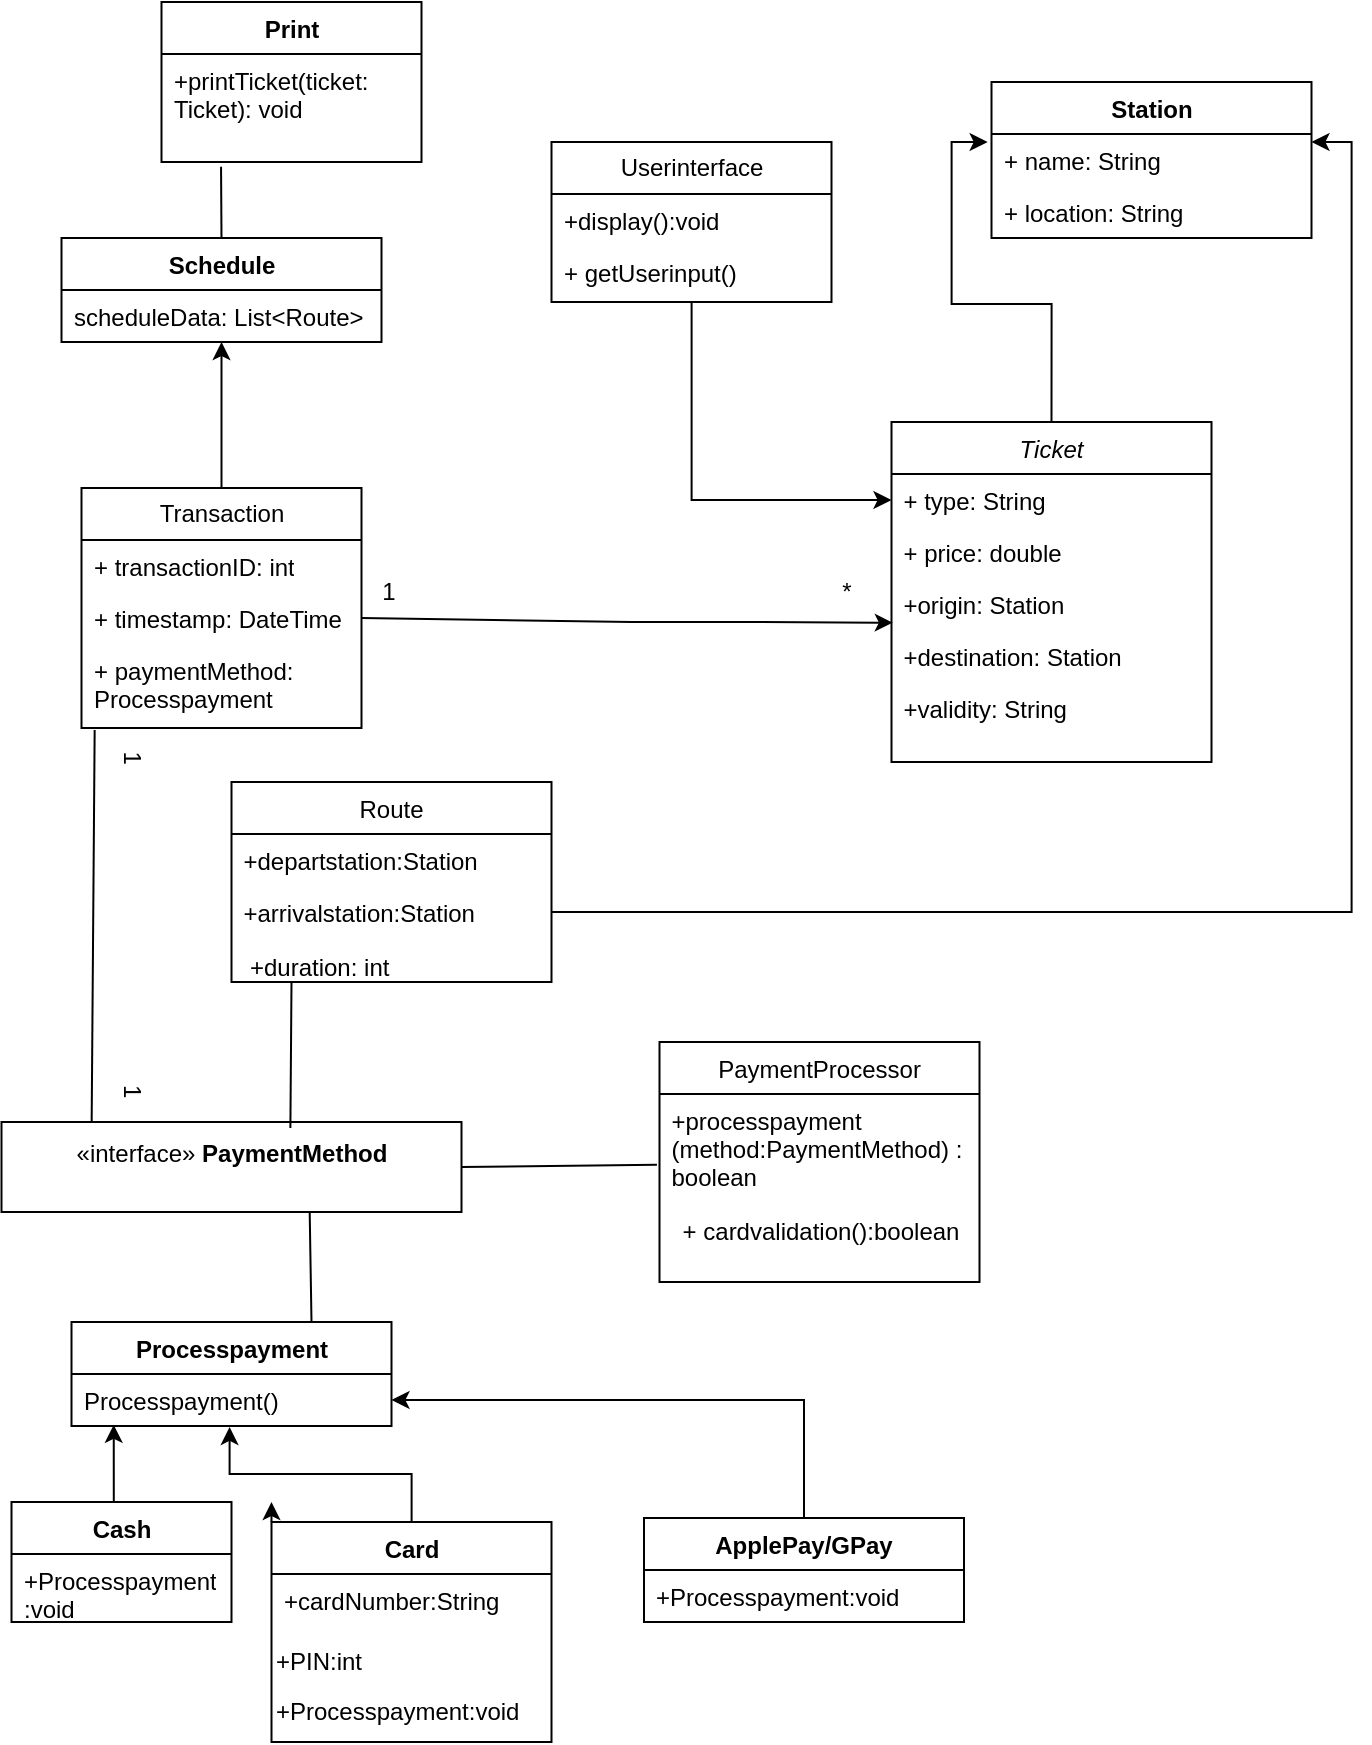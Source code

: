 <mxfile version="26.2.14">
  <diagram id="C5RBs43oDa-KdzZeNtuy" name="Page-1">
    <mxGraphModel grid="1" page="1" gridSize="10" guides="1" tooltips="1" connect="1" arrows="1" fold="1" pageScale="1" pageWidth="827" pageHeight="1169" math="0" shadow="0">
      <root>
        <mxCell id="WIyWlLk6GJQsqaUBKTNV-0" />
        <mxCell id="WIyWlLk6GJQsqaUBKTNV-1" parent="WIyWlLk6GJQsqaUBKTNV-0" />
        <mxCell id="evFqhfuFVefq4SNqm7sk-22" style="rounded=0;orthogonalLoop=1;jettySize=auto;html=1;exitX=0.5;exitY=0;exitDx=0;exitDy=0;entryX=-0.012;entryY=0.154;entryDx=0;entryDy=0;entryPerimeter=0;edgeStyle=orthogonalEdgeStyle;" edge="1" parent="WIyWlLk6GJQsqaUBKTNV-1" source="zkfFHV4jXpPFQw0GAbJ--0" target="evFqhfuFVefq4SNqm7sk-8">
          <mxGeometry relative="1" as="geometry">
            <mxPoint x="373.75" y="50" as="targetPoint" />
          </mxGeometry>
        </mxCell>
        <mxCell id="zkfFHV4jXpPFQw0GAbJ--0" value="Ticket" style="swimlane;fontStyle=2;align=center;verticalAlign=top;childLayout=stackLayout;horizontal=1;startSize=26;horizontalStack=0;resizeParent=1;resizeLast=0;collapsible=1;marginBottom=0;rounded=0;shadow=0;strokeWidth=1;" vertex="1" parent="WIyWlLk6GJQsqaUBKTNV-1">
          <mxGeometry x="523.75" y="180" width="160" height="170" as="geometry">
            <mxRectangle x="220" y="120" width="160" height="26" as="alternateBounds" />
          </mxGeometry>
        </mxCell>
        <mxCell id="zkfFHV4jXpPFQw0GAbJ--1" value="+ type: String" style="text;align=left;verticalAlign=top;spacingLeft=4;spacingRight=4;overflow=hidden;rotatable=0;points=[[0,0.5],[1,0.5]];portConstraint=eastwest;" vertex="1" parent="zkfFHV4jXpPFQw0GAbJ--0">
          <mxGeometry y="26" width="160" height="26" as="geometry" />
        </mxCell>
        <mxCell id="zkfFHV4jXpPFQw0GAbJ--2" value="+ price: double" style="text;align=left;verticalAlign=top;spacingLeft=4;spacingRight=4;overflow=hidden;rotatable=0;points=[[0,0.5],[1,0.5]];portConstraint=eastwest;rounded=0;shadow=0;html=0;" vertex="1" parent="zkfFHV4jXpPFQw0GAbJ--0">
          <mxGeometry y="52" width="160" height="26" as="geometry" />
        </mxCell>
        <mxCell id="zkfFHV4jXpPFQw0GAbJ--3" value="+origin: Station" style="text;align=left;verticalAlign=top;spacingLeft=4;spacingRight=4;overflow=hidden;rotatable=0;points=[[0,0.5],[1,0.5]];portConstraint=eastwest;rounded=0;shadow=0;html=0;" vertex="1" parent="zkfFHV4jXpPFQw0GAbJ--0">
          <mxGeometry y="78" width="160" height="26" as="geometry" />
        </mxCell>
        <mxCell id="zkfFHV4jXpPFQw0GAbJ--5" value="+destination: Station&#xa;&#xa;validity : String&#xa;" style="text;align=left;verticalAlign=top;spacingLeft=4;spacingRight=4;overflow=hidden;rotatable=0;points=[[0,0.5],[1,0.5]];portConstraint=eastwest;" vertex="1" parent="zkfFHV4jXpPFQw0GAbJ--0">
          <mxGeometry y="104" width="160" height="26" as="geometry" />
        </mxCell>
        <mxCell id="evFqhfuFVefq4SNqm7sk-6" value="+validity: String" style="text;align=left;verticalAlign=top;spacingLeft=4;spacingRight=4;overflow=hidden;rotatable=0;points=[[0,0.5],[1,0.5]];portConstraint=eastwest;" vertex="1" parent="zkfFHV4jXpPFQw0GAbJ--0">
          <mxGeometry y="130" width="160" height="26" as="geometry" />
        </mxCell>
        <mxCell id="zkfFHV4jXpPFQw0GAbJ--6" value="Route" style="swimlane;fontStyle=0;align=center;verticalAlign=top;childLayout=stackLayout;horizontal=1;startSize=26;horizontalStack=0;resizeParent=1;resizeLast=0;collapsible=1;marginBottom=0;rounded=0;shadow=0;strokeWidth=1;" vertex="1" parent="WIyWlLk6GJQsqaUBKTNV-1">
          <mxGeometry x="193.75" y="360" width="160" height="100" as="geometry">
            <mxRectangle x="130" y="380" width="160" height="26" as="alternateBounds" />
          </mxGeometry>
        </mxCell>
        <mxCell id="zkfFHV4jXpPFQw0GAbJ--7" value="+departstation:Station" style="text;align=left;verticalAlign=top;spacingLeft=4;spacingRight=4;overflow=hidden;rotatable=0;points=[[0,0.5],[1,0.5]];portConstraint=eastwest;" vertex="1" parent="zkfFHV4jXpPFQw0GAbJ--6">
          <mxGeometry y="26" width="160" height="26" as="geometry" />
        </mxCell>
        <mxCell id="zkfFHV4jXpPFQw0GAbJ--8" value="+arrivalstation:Station&#xa;&#xa;" style="text;align=left;verticalAlign=top;spacingLeft=4;spacingRight=4;overflow=hidden;rotatable=0;points=[[0,0.5],[1,0.5]];portConstraint=eastwest;rounded=0;shadow=0;html=0;" vertex="1" parent="zkfFHV4jXpPFQw0GAbJ--6">
          <mxGeometry y="52" width="160" height="26" as="geometry" />
        </mxCell>
        <mxCell id="zkfFHV4jXpPFQw0GAbJ--17" value="PaymentProcessor" style="swimlane;fontStyle=0;align=center;verticalAlign=top;childLayout=stackLayout;horizontal=1;startSize=26;horizontalStack=0;resizeParent=1;resizeLast=0;collapsible=1;marginBottom=0;rounded=0;shadow=0;strokeWidth=1;" vertex="1" parent="WIyWlLk6GJQsqaUBKTNV-1">
          <mxGeometry x="407.75" y="490" width="160" height="120" as="geometry">
            <mxRectangle x="550" y="140" width="160" height="26" as="alternateBounds" />
          </mxGeometry>
        </mxCell>
        <mxCell id="zkfFHV4jXpPFQw0GAbJ--18" value="+processpayment&#xa;(method:PaymentMethod) :&#xa;boolean&#xa;&#xa;" style="text;align=left;verticalAlign=top;spacingLeft=4;spacingRight=4;overflow=hidden;rotatable=0;points=[[0,0.5],[1,0.5]];portConstraint=eastwest;" vertex="1" parent="zkfFHV4jXpPFQw0GAbJ--17">
          <mxGeometry y="26" width="160" height="54" as="geometry" />
        </mxCell>
        <mxCell id="evFqhfuFVefq4SNqm7sk-40" value="&lt;span style=&quot;text-align: left;&quot;&gt;+ cardvalidation():boolean&lt;/span&gt;" style="text;html=1;align=center;verticalAlign=middle;resizable=0;points=[];autosize=1;strokeColor=none;fillColor=none;" vertex="1" parent="zkfFHV4jXpPFQw0GAbJ--17">
          <mxGeometry y="80" width="160" height="30" as="geometry" />
        </mxCell>
        <mxCell id="evFqhfuFVefq4SNqm7sk-61" style="edgeStyle=orthogonalEdgeStyle;rounded=0;orthogonalLoop=1;jettySize=auto;html=1;" edge="1" parent="WIyWlLk6GJQsqaUBKTNV-1" source="evFqhfuFVefq4SNqm7sk-0" target="evFqhfuFVefq4SNqm7sk-62">
          <mxGeometry relative="1" as="geometry">
            <mxPoint x="188.75" y="170" as="targetPoint" />
          </mxGeometry>
        </mxCell>
        <mxCell id="evFqhfuFVefq4SNqm7sk-0" value="Transaction" style="swimlane;fontStyle=0;childLayout=stackLayout;horizontal=1;startSize=26;fillColor=none;horizontalStack=0;resizeParent=1;resizeParentMax=0;resizeLast=0;collapsible=1;marginBottom=0;whiteSpace=wrap;html=1;" vertex="1" parent="WIyWlLk6GJQsqaUBKTNV-1">
          <mxGeometry x="118.75" y="213" width="140" height="120" as="geometry" />
        </mxCell>
        <mxCell id="evFqhfuFVefq4SNqm7sk-1" value="+ transactionID&lt;span style=&quot;background-color: transparent; color: light-dark(rgb(0, 0, 0), rgb(255, 255, 255));&quot;&gt;: int&lt;/span&gt;" style="text;strokeColor=none;fillColor=none;align=left;verticalAlign=top;spacingLeft=4;spacingRight=4;overflow=hidden;rotatable=0;points=[[0,0.5],[1,0.5]];portConstraint=eastwest;whiteSpace=wrap;html=1;" vertex="1" parent="evFqhfuFVefq4SNqm7sk-0">
          <mxGeometry y="26" width="140" height="26" as="geometry" />
        </mxCell>
        <mxCell id="evFqhfuFVefq4SNqm7sk-2" value="+ timestamp: DateTime" style="text;strokeColor=none;fillColor=none;align=left;verticalAlign=top;spacingLeft=4;spacingRight=4;overflow=hidden;rotatable=0;points=[[0,0.5],[1,0.5]];portConstraint=eastwest;whiteSpace=wrap;html=1;" vertex="1" parent="evFqhfuFVefq4SNqm7sk-0">
          <mxGeometry y="52" width="140" height="26" as="geometry" />
        </mxCell>
        <mxCell id="evFqhfuFVefq4SNqm7sk-3" value="+ paymentMethod&lt;span style=&quot;background-color: transparent; color: light-dark(rgb(0, 0, 0), rgb(255, 255, 255));&quot;&gt;: Processpayment&lt;/span&gt;" style="text;strokeColor=none;fillColor=none;align=left;verticalAlign=top;spacingLeft=4;spacingRight=4;overflow=hidden;rotatable=0;points=[[0,0.5],[1,0.5]];portConstraint=eastwest;whiteSpace=wrap;html=1;" vertex="1" parent="evFqhfuFVefq4SNqm7sk-0">
          <mxGeometry y="78" width="140" height="42" as="geometry" />
        </mxCell>
        <mxCell id="evFqhfuFVefq4SNqm7sk-5" value="" style="endArrow=classic;html=1;rounded=0;exitX=1;exitY=0.5;exitDx=0;exitDy=0;entryX=0.004;entryY=0.86;entryDx=0;entryDy=0;entryPerimeter=0;" edge="1" parent="WIyWlLk6GJQsqaUBKTNV-1" source="evFqhfuFVefq4SNqm7sk-2" target="zkfFHV4jXpPFQw0GAbJ--3">
          <mxGeometry width="50" height="50" relative="1" as="geometry">
            <mxPoint x="193.75" y="210" as="sourcePoint" />
            <mxPoint x="523.75" y="240" as="targetPoint" />
            <Array as="points">
              <mxPoint x="393.75" y="280" />
              <mxPoint x="453.75" y="280" />
            </Array>
          </mxGeometry>
        </mxCell>
        <mxCell id="evFqhfuFVefq4SNqm7sk-7" value="Station" style="swimlane;fontStyle=1;align=center;verticalAlign=top;childLayout=stackLayout;horizontal=1;startSize=26;horizontalStack=0;resizeParent=1;resizeParentMax=0;resizeLast=0;collapsible=1;marginBottom=0;whiteSpace=wrap;html=1;" vertex="1" parent="WIyWlLk6GJQsqaUBKTNV-1">
          <mxGeometry x="573.75" y="10" width="160" height="78" as="geometry" />
        </mxCell>
        <mxCell id="evFqhfuFVefq4SNqm7sk-8" value="+ name: String&lt;div&gt;&lt;br&gt;&lt;/div&gt;&lt;div&gt;&amp;nbsp;&lt;/div&gt;&lt;div&gt;&lt;br&gt;&lt;/div&gt;" style="text;strokeColor=none;fillColor=none;align=left;verticalAlign=top;spacingLeft=4;spacingRight=4;overflow=hidden;rotatable=0;points=[[0,0.5],[1,0.5]];portConstraint=eastwest;whiteSpace=wrap;html=1;" vertex="1" parent="evFqhfuFVefq4SNqm7sk-7">
          <mxGeometry y="26" width="160" height="26" as="geometry" />
        </mxCell>
        <mxCell id="evFqhfuFVefq4SNqm7sk-10" value="+ location: String" style="text;strokeColor=none;fillColor=none;align=left;verticalAlign=top;spacingLeft=4;spacingRight=4;overflow=hidden;rotatable=0;points=[[0,0.5],[1,0.5]];portConstraint=eastwest;whiteSpace=wrap;html=1;" vertex="1" parent="evFqhfuFVefq4SNqm7sk-7">
          <mxGeometry y="52" width="160" height="26" as="geometry" />
        </mxCell>
        <mxCell id="evFqhfuFVefq4SNqm7sk-16" value="«interface»&amp;nbsp;&lt;b&gt;PaymentMethod&lt;/b&gt;&lt;div&gt;&lt;br&gt;&lt;/div&gt;" style="html=1;whiteSpace=wrap;" vertex="1" parent="WIyWlLk6GJQsqaUBKTNV-1">
          <mxGeometry x="78.75" y="530" width="230" height="45" as="geometry" />
        </mxCell>
        <mxCell id="evFqhfuFVefq4SNqm7sk-19" value="&amp;nbsp; &amp;nbsp; &amp;nbsp; &amp;nbsp; +duration: int" style="text;html=1;align=center;verticalAlign=middle;resizable=0;points=[];autosize=1;strokeColor=none;fillColor=none;" vertex="1" parent="WIyWlLk6GJQsqaUBKTNV-1">
          <mxGeometry x="163.75" y="438" width="120" height="30" as="geometry" />
        </mxCell>
        <mxCell id="evFqhfuFVefq4SNqm7sk-32" style="edgeStyle=orthogonalEdgeStyle;rounded=0;orthogonalLoop=1;jettySize=auto;html=1;entryX=0;entryY=0.5;entryDx=0;entryDy=0;" edge="1" parent="WIyWlLk6GJQsqaUBKTNV-1" source="evFqhfuFVefq4SNqm7sk-28" target="zkfFHV4jXpPFQw0GAbJ--1">
          <mxGeometry relative="1" as="geometry">
            <mxPoint x="423.75" y="200" as="targetPoint" />
          </mxGeometry>
        </mxCell>
        <mxCell id="evFqhfuFVefq4SNqm7sk-28" value="Userinterface" style="swimlane;fontStyle=0;childLayout=stackLayout;horizontal=1;startSize=26;fillColor=none;horizontalStack=0;resizeParent=1;resizeParentMax=0;resizeLast=0;collapsible=1;marginBottom=0;whiteSpace=wrap;html=1;" vertex="1" parent="WIyWlLk6GJQsqaUBKTNV-1">
          <mxGeometry x="353.75" y="40" width="140" height="80" as="geometry" />
        </mxCell>
        <mxCell id="evFqhfuFVefq4SNqm7sk-29" value="+display():void" style="text;strokeColor=none;fillColor=none;align=left;verticalAlign=top;spacingLeft=4;spacingRight=4;overflow=hidden;rotatable=0;points=[[0,0.5],[1,0.5]];portConstraint=eastwest;whiteSpace=wrap;html=1;" vertex="1" parent="evFqhfuFVefq4SNqm7sk-28">
          <mxGeometry y="26" width="140" height="26" as="geometry" />
        </mxCell>
        <mxCell id="evFqhfuFVefq4SNqm7sk-30" value="+ getUserinput()" style="text;strokeColor=none;fillColor=none;align=left;verticalAlign=top;spacingLeft=4;spacingRight=4;overflow=hidden;rotatable=0;points=[[0,0.5],[1,0.5]];portConstraint=eastwest;whiteSpace=wrap;html=1;" vertex="1" parent="evFqhfuFVefq4SNqm7sk-28">
          <mxGeometry y="52" width="140" height="28" as="geometry" />
        </mxCell>
        <mxCell id="evFqhfuFVefq4SNqm7sk-34" value="Processpayment" style="swimlane;fontStyle=1;align=center;verticalAlign=top;childLayout=stackLayout;horizontal=1;startSize=26;horizontalStack=0;resizeParent=1;resizeParentMax=0;resizeLast=0;collapsible=1;marginBottom=0;whiteSpace=wrap;html=1;" vertex="1" parent="WIyWlLk6GJQsqaUBKTNV-1">
          <mxGeometry x="113.75" y="630" width="160" height="52" as="geometry" />
        </mxCell>
        <mxCell id="evFqhfuFVefq4SNqm7sk-35" value="Processpayment()" style="text;strokeColor=none;fillColor=none;align=left;verticalAlign=top;spacingLeft=4;spacingRight=4;overflow=hidden;rotatable=0;points=[[0,0.5],[1,0.5]];portConstraint=eastwest;whiteSpace=wrap;html=1;" vertex="1" parent="evFqhfuFVefq4SNqm7sk-34">
          <mxGeometry y="26" width="160" height="26" as="geometry" />
        </mxCell>
        <mxCell id="evFqhfuFVefq4SNqm7sk-42" value="Cash" style="swimlane;fontStyle=1;align=center;verticalAlign=top;childLayout=stackLayout;horizontal=1;startSize=26;horizontalStack=0;resizeParent=1;resizeParentMax=0;resizeLast=0;collapsible=1;marginBottom=0;whiteSpace=wrap;html=1;" vertex="1" parent="WIyWlLk6GJQsqaUBKTNV-1">
          <mxGeometry x="83.75" y="720" width="110" height="60" as="geometry" />
        </mxCell>
        <mxCell id="evFqhfuFVefq4SNqm7sk-43" value="+Processpayment&lt;div&gt;:void&lt;/div&gt;" style="text;strokeColor=none;fillColor=none;align=left;verticalAlign=top;spacingLeft=4;spacingRight=4;overflow=hidden;rotatable=0;points=[[0,0.5],[1,0.5]];portConstraint=eastwest;whiteSpace=wrap;html=1;" vertex="1" parent="evFqhfuFVefq4SNqm7sk-42">
          <mxGeometry y="26" width="110" height="34" as="geometry" />
        </mxCell>
        <mxCell id="evFqhfuFVefq4SNqm7sk-83" style="edgeStyle=orthogonalEdgeStyle;rounded=0;orthogonalLoop=1;jettySize=auto;html=1;exitX=0;exitY=0;exitDx=0;exitDy=0;" edge="1" parent="WIyWlLk6GJQsqaUBKTNV-1" source="evFqhfuFVefq4SNqm7sk-50">
          <mxGeometry relative="1" as="geometry">
            <mxPoint x="213.737" y="720" as="targetPoint" />
          </mxGeometry>
        </mxCell>
        <mxCell id="evFqhfuFVefq4SNqm7sk-50" value="Card" style="swimlane;fontStyle=1;align=center;verticalAlign=top;childLayout=stackLayout;horizontal=1;startSize=26;horizontalStack=0;resizeParent=1;resizeParentMax=0;resizeLast=0;collapsible=1;marginBottom=0;whiteSpace=wrap;html=1;" vertex="1" parent="WIyWlLk6GJQsqaUBKTNV-1">
          <mxGeometry x="213.75" y="730" width="140" height="110" as="geometry" />
        </mxCell>
        <mxCell id="evFqhfuFVefq4SNqm7sk-51" value="+cardNumber:String&lt;span style=&quot;background-color: transparent; color: light-dark(rgb(0, 0, 0), rgb(255, 255, 255));&quot;&gt;&amp;nbsp;&lt;/span&gt;&lt;div&gt;&lt;br&gt;&lt;/div&gt;" style="text;strokeColor=none;fillColor=none;align=left;verticalAlign=top;spacingLeft=4;spacingRight=4;overflow=hidden;rotatable=0;points=[[0,0.5],[1,0.5]];portConstraint=eastwest;whiteSpace=wrap;html=1;" vertex="1" parent="evFqhfuFVefq4SNqm7sk-50">
          <mxGeometry y="26" width="140" height="34" as="geometry" />
        </mxCell>
        <mxCell id="evFqhfuFVefq4SNqm7sk-84" value="&lt;div&gt;+PIN:int&lt;/div&gt;" style="text;html=1;align=left;verticalAlign=middle;whiteSpace=wrap;rounded=0;" vertex="1" parent="evFqhfuFVefq4SNqm7sk-50">
          <mxGeometry y="60" width="140" height="20" as="geometry" />
        </mxCell>
        <mxCell id="evFqhfuFVefq4SNqm7sk-87" value="+Processpayment:void" style="text;html=1;align=left;verticalAlign=middle;whiteSpace=wrap;rounded=0;" vertex="1" parent="evFqhfuFVefq4SNqm7sk-50">
          <mxGeometry y="80" width="140" height="30" as="geometry" />
        </mxCell>
        <mxCell id="evFqhfuFVefq4SNqm7sk-60" style="edgeStyle=orthogonalEdgeStyle;rounded=0;orthogonalLoop=1;jettySize=auto;html=1;entryX=1;entryY=0.5;entryDx=0;entryDy=0;" edge="1" parent="WIyWlLk6GJQsqaUBKTNV-1" source="evFqhfuFVefq4SNqm7sk-54" target="evFqhfuFVefq4SNqm7sk-35">
          <mxGeometry relative="1" as="geometry">
            <mxPoint x="423.75" y="670" as="targetPoint" />
          </mxGeometry>
        </mxCell>
        <mxCell id="evFqhfuFVefq4SNqm7sk-54" value="ApplePay/GPay" style="swimlane;fontStyle=1;align=center;verticalAlign=top;childLayout=stackLayout;horizontal=1;startSize=26;horizontalStack=0;resizeParent=1;resizeParentMax=0;resizeLast=0;collapsible=1;marginBottom=0;whiteSpace=wrap;html=1;" vertex="1" parent="WIyWlLk6GJQsqaUBKTNV-1">
          <mxGeometry x="400" y="728" width="160" height="52" as="geometry" />
        </mxCell>
        <mxCell id="evFqhfuFVefq4SNqm7sk-55" value="+Processpayment:void" style="text;strokeColor=none;fillColor=none;align=left;verticalAlign=top;spacingLeft=4;spacingRight=4;overflow=hidden;rotatable=0;points=[[0,0.5],[1,0.5]];portConstraint=eastwest;whiteSpace=wrap;html=1;" vertex="1" parent="evFqhfuFVefq4SNqm7sk-54">
          <mxGeometry y="26" width="160" height="26" as="geometry" />
        </mxCell>
        <mxCell id="evFqhfuFVefq4SNqm7sk-58" style="edgeStyle=orthogonalEdgeStyle;rounded=0;orthogonalLoop=1;jettySize=auto;html=1;exitX=0.5;exitY=0;exitDx=0;exitDy=0;entryX=0.132;entryY=0.978;entryDx=0;entryDy=0;entryPerimeter=0;" edge="1" parent="WIyWlLk6GJQsqaUBKTNV-1" source="evFqhfuFVefq4SNqm7sk-42" target="evFqhfuFVefq4SNqm7sk-35">
          <mxGeometry relative="1" as="geometry" />
        </mxCell>
        <mxCell id="evFqhfuFVefq4SNqm7sk-59" style="edgeStyle=orthogonalEdgeStyle;rounded=0;orthogonalLoop=1;jettySize=auto;html=1;entryX=0.494;entryY=1.018;entryDx=0;entryDy=0;entryPerimeter=0;" edge="1" parent="WIyWlLk6GJQsqaUBKTNV-1" source="evFqhfuFVefq4SNqm7sk-50" target="evFqhfuFVefq4SNqm7sk-35">
          <mxGeometry relative="1" as="geometry" />
        </mxCell>
        <mxCell id="evFqhfuFVefq4SNqm7sk-62" value="Schedule" style="swimlane;fontStyle=1;align=center;verticalAlign=top;childLayout=stackLayout;horizontal=1;startSize=26;horizontalStack=0;resizeParent=1;resizeParentMax=0;resizeLast=0;collapsible=1;marginBottom=0;whiteSpace=wrap;html=1;" vertex="1" parent="WIyWlLk6GJQsqaUBKTNV-1">
          <mxGeometry x="108.75" y="88" width="160" height="52" as="geometry" />
        </mxCell>
        <mxCell id="evFqhfuFVefq4SNqm7sk-63" value="scheduleData: List&amp;lt;Route&amp;gt;" style="text;strokeColor=none;fillColor=none;align=left;verticalAlign=top;spacingLeft=4;spacingRight=4;overflow=hidden;rotatable=0;points=[[0,0.5],[1,0.5]];portConstraint=eastwest;whiteSpace=wrap;html=1;" vertex="1" parent="evFqhfuFVefq4SNqm7sk-62">
          <mxGeometry y="26" width="160" height="26" as="geometry" />
        </mxCell>
        <mxCell id="evFqhfuFVefq4SNqm7sk-66" value="" style="endArrow=none;html=1;rounded=0;entryX=0.67;entryY=1.002;entryDx=0;entryDy=0;entryPerimeter=0;exitX=0.75;exitY=0;exitDx=0;exitDy=0;" edge="1" parent="WIyWlLk6GJQsqaUBKTNV-1" source="evFqhfuFVefq4SNqm7sk-34" target="evFqhfuFVefq4SNqm7sk-16">
          <mxGeometry width="50" height="50" relative="1" as="geometry">
            <mxPoint x="593.75" y="440" as="sourcePoint" />
            <mxPoint x="643.75" y="390" as="targetPoint" />
            <Array as="points" />
          </mxGeometry>
        </mxCell>
        <mxCell id="evFqhfuFVefq4SNqm7sk-67" value="" style="endArrow=none;html=1;rounded=0;exitX=1;exitY=0.5;exitDx=0;exitDy=0;entryX=-0.008;entryY=0.655;entryDx=0;entryDy=0;entryPerimeter=0;" edge="1" parent="WIyWlLk6GJQsqaUBKTNV-1" source="evFqhfuFVefq4SNqm7sk-16" target="zkfFHV4jXpPFQw0GAbJ--18">
          <mxGeometry width="50" height="50" relative="1" as="geometry">
            <mxPoint x="593.75" y="440" as="sourcePoint" />
            <mxPoint x="403.75" y="553" as="targetPoint" />
            <Array as="points" />
          </mxGeometry>
        </mxCell>
        <mxCell id="evFqhfuFVefq4SNqm7sk-68" value="" style="endArrow=none;html=1;rounded=0;entryX=0.047;entryY=1.025;entryDx=0;entryDy=0;entryPerimeter=0;exitX=0.196;exitY=0;exitDx=0;exitDy=0;exitPerimeter=0;" edge="1" parent="WIyWlLk6GJQsqaUBKTNV-1" source="evFqhfuFVefq4SNqm7sk-16" target="evFqhfuFVefq4SNqm7sk-3">
          <mxGeometry width="50" height="50" relative="1" as="geometry">
            <mxPoint x="103.75" y="440" as="sourcePoint" />
            <mxPoint x="153.75" y="390" as="targetPoint" />
          </mxGeometry>
        </mxCell>
        <mxCell id="evFqhfuFVefq4SNqm7sk-70" value="" style="endArrow=none;html=1;rounded=0;exitX=0.628;exitY=0.067;exitDx=0;exitDy=0;exitPerimeter=0;" edge="1" parent="WIyWlLk6GJQsqaUBKTNV-1" source="evFqhfuFVefq4SNqm7sk-16">
          <mxGeometry width="50" height="50" relative="1" as="geometry">
            <mxPoint x="223.75" y="510" as="sourcePoint" />
            <mxPoint x="223.75" y="460" as="targetPoint" />
          </mxGeometry>
        </mxCell>
        <mxCell id="evFqhfuFVefq4SNqm7sk-71" value="Print" style="swimlane;fontStyle=1;align=center;verticalAlign=top;childLayout=stackLayout;horizontal=1;startSize=26;horizontalStack=0;resizeParent=1;resizeParentMax=0;resizeLast=0;collapsible=1;marginBottom=0;whiteSpace=wrap;html=1;" vertex="1" parent="WIyWlLk6GJQsqaUBKTNV-1">
          <mxGeometry x="158.75" y="-30" width="130" height="80" as="geometry" />
        </mxCell>
        <mxCell id="evFqhfuFVefq4SNqm7sk-72" value="+printTicket(ticket:&lt;div&gt;Ticket&lt;span style=&quot;background-color: transparent; color: light-dark(rgb(0, 0, 0), rgb(255, 255, 255));&quot;&gt;): void&lt;/span&gt;&lt;/div&gt;" style="text;strokeColor=none;fillColor=none;align=left;verticalAlign=top;spacingLeft=4;spacingRight=4;overflow=hidden;rotatable=0;points=[[0,0.5],[1,0.5]];portConstraint=eastwest;whiteSpace=wrap;html=1;" vertex="1" parent="evFqhfuFVefq4SNqm7sk-71">
          <mxGeometry y="26" width="130" height="54" as="geometry" />
        </mxCell>
        <mxCell id="evFqhfuFVefq4SNqm7sk-75" value="" style="endArrow=none;html=1;rounded=0;exitX=0.5;exitY=0;exitDx=0;exitDy=0;entryX=0.229;entryY=1.045;entryDx=0;entryDy=0;entryPerimeter=0;" edge="1" parent="WIyWlLk6GJQsqaUBKTNV-1" source="evFqhfuFVefq4SNqm7sk-62" target="evFqhfuFVefq4SNqm7sk-72">
          <mxGeometry width="50" height="50" relative="1" as="geometry">
            <mxPoint x="593.75" y="440" as="sourcePoint" />
            <mxPoint x="643.75" y="390" as="targetPoint" />
          </mxGeometry>
        </mxCell>
        <mxCell id="evFqhfuFVefq4SNqm7sk-77" value="1&amp;nbsp; &amp;nbsp; &amp;nbsp; &amp;nbsp; &amp;nbsp; &amp;nbsp; &amp;nbsp; &amp;nbsp; &amp;nbsp; &amp;nbsp; &amp;nbsp; &amp;nbsp; &amp;nbsp; &amp;nbsp; &amp;nbsp; &amp;nbsp; &amp;nbsp; &amp;nbsp; &amp;nbsp; &amp;nbsp; &amp;nbsp; &amp;nbsp; &amp;nbsp; &amp;nbsp; &amp;nbsp; &amp;nbsp; &amp;nbsp; &amp;nbsp; &amp;nbsp; &amp;nbsp; &amp;nbsp; &amp;nbsp; &amp;nbsp; &amp;nbsp;*" style="text;html=1;align=center;verticalAlign=middle;whiteSpace=wrap;rounded=0;" vertex="1" parent="WIyWlLk6GJQsqaUBKTNV-1">
          <mxGeometry x="258.75" y="250" width="255" height="30" as="geometry" />
        </mxCell>
        <mxCell id="evFqhfuFVefq4SNqm7sk-78" value="1&amp;nbsp; &amp;nbsp; &amp;nbsp; &amp;nbsp; &amp;nbsp; &amp;nbsp; &amp;nbsp; &amp;nbsp; &amp;nbsp; &amp;nbsp; &amp;nbsp; &amp;nbsp; &amp;nbsp; &amp;nbsp; &amp;nbsp; &amp;nbsp; &amp;nbsp; &amp;nbsp; &amp;nbsp; &amp;nbsp; &amp;nbsp; &amp;nbsp; &amp;nbsp; &amp;nbsp; 1" style="text;html=1;align=center;verticalAlign=middle;whiteSpace=wrap;rounded=0;rotation=90;" vertex="1" parent="WIyWlLk6GJQsqaUBKTNV-1">
          <mxGeometry x="50" y="416.25" width="187.5" height="30" as="geometry" />
        </mxCell>
        <mxCell id="evFqhfuFVefq4SNqm7sk-79" style="edgeStyle=orthogonalEdgeStyle;rounded=0;orthogonalLoop=1;jettySize=auto;html=1;entryX=1;entryY=0.154;entryDx=0;entryDy=0;entryPerimeter=0;" edge="1" parent="WIyWlLk6GJQsqaUBKTNV-1" source="zkfFHV4jXpPFQw0GAbJ--8" target="evFqhfuFVefq4SNqm7sk-8">
          <mxGeometry relative="1" as="geometry">
            <mxPoint x="773.75" y="40" as="targetPoint" />
          </mxGeometry>
        </mxCell>
      </root>
    </mxGraphModel>
  </diagram>
</mxfile>

